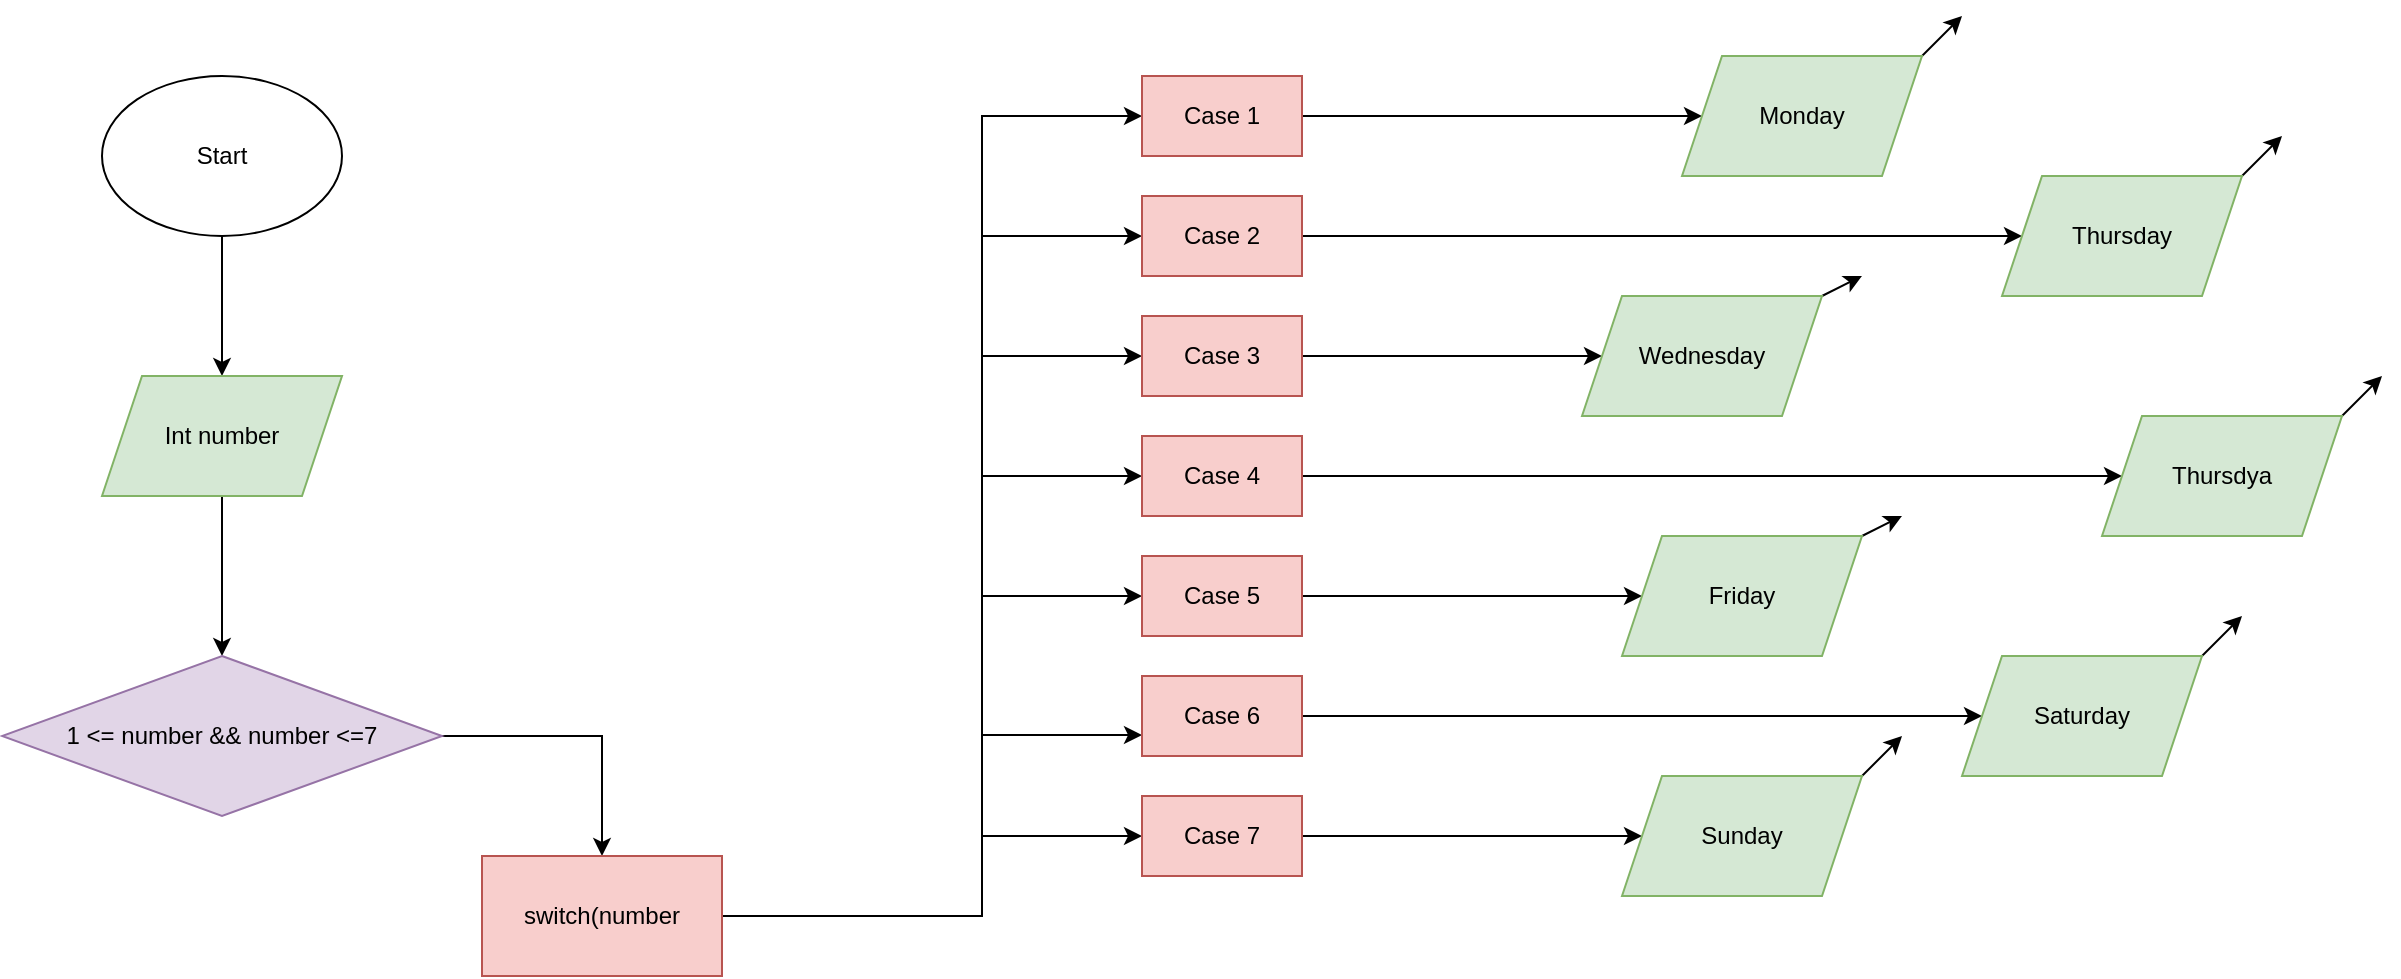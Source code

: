 <mxfile version="24.3.1" type="github">
  <diagram id="C5RBs43oDa-KdzZeNtuy" name="Page-1">
    <mxGraphModel dx="826" dy="429" grid="1" gridSize="10" guides="1" tooltips="1" connect="1" arrows="1" fold="1" page="1" pageScale="1" pageWidth="827" pageHeight="1169" math="0" shadow="0">
      <root>
        <mxCell id="WIyWlLk6GJQsqaUBKTNV-0" />
        <mxCell id="WIyWlLk6GJQsqaUBKTNV-1" parent="WIyWlLk6GJQsqaUBKTNV-0" />
        <mxCell id="QN7F65s4U3_cVk7geyvK-4" value="" style="edgeStyle=orthogonalEdgeStyle;rounded=0;orthogonalLoop=1;jettySize=auto;html=1;" parent="WIyWlLk6GJQsqaUBKTNV-1" source="QN7F65s4U3_cVk7geyvK-0" target="QN7F65s4U3_cVk7geyvK-3" edge="1">
          <mxGeometry relative="1" as="geometry" />
        </mxCell>
        <mxCell id="QN7F65s4U3_cVk7geyvK-0" value="Start" style="ellipse;whiteSpace=wrap;html=1;" parent="WIyWlLk6GJQsqaUBKTNV-1" vertex="1">
          <mxGeometry x="80" y="60" width="120" height="80" as="geometry" />
        </mxCell>
        <mxCell id="QN7F65s4U3_cVk7geyvK-6" value="" style="edgeStyle=orthogonalEdgeStyle;rounded=0;orthogonalLoop=1;jettySize=auto;html=1;" parent="WIyWlLk6GJQsqaUBKTNV-1" source="QN7F65s4U3_cVk7geyvK-3" target="QN7F65s4U3_cVk7geyvK-5" edge="1">
          <mxGeometry relative="1" as="geometry" />
        </mxCell>
        <mxCell id="QN7F65s4U3_cVk7geyvK-3" value="Int number" style="shape=parallelogram;perimeter=parallelogramPerimeter;whiteSpace=wrap;html=1;fixedSize=1;fillColor=#d5e8d4;strokeColor=#82b366;" parent="WIyWlLk6GJQsqaUBKTNV-1" vertex="1">
          <mxGeometry x="80" y="210" width="120" height="60" as="geometry" />
        </mxCell>
        <mxCell id="QN7F65s4U3_cVk7geyvK-8" value="" style="edgeStyle=orthogonalEdgeStyle;rounded=0;orthogonalLoop=1;jettySize=auto;html=1;" parent="WIyWlLk6GJQsqaUBKTNV-1" source="QN7F65s4U3_cVk7geyvK-5" target="QN7F65s4U3_cVk7geyvK-7" edge="1">
          <mxGeometry relative="1" as="geometry" />
        </mxCell>
        <mxCell id="QN7F65s4U3_cVk7geyvK-5" value="1 &amp;lt;= number &amp;amp;&amp;amp; number &amp;lt;=7" style="rhombus;whiteSpace=wrap;html=1;fillColor=#e1d5e7;strokeColor=#9673a6;" parent="WIyWlLk6GJQsqaUBKTNV-1" vertex="1">
          <mxGeometry x="30" y="350" width="220" height="80" as="geometry" />
        </mxCell>
        <mxCell id="QN7F65s4U3_cVk7geyvK-12" style="edgeStyle=elbowEdgeStyle;rounded=0;orthogonalLoop=1;jettySize=auto;html=1;" parent="WIyWlLk6GJQsqaUBKTNV-1" source="QN7F65s4U3_cVk7geyvK-7" edge="1">
          <mxGeometry relative="1" as="geometry">
            <mxPoint x="600" y="80" as="targetPoint" />
            <Array as="points">
              <mxPoint x="520" y="230" />
              <mxPoint x="520" y="230" />
            </Array>
          </mxGeometry>
        </mxCell>
        <mxCell id="QN7F65s4U3_cVk7geyvK-7" value="switch(number" style="whiteSpace=wrap;html=1;fillColor=#f8cecc;strokeColor=#b85450;" parent="WIyWlLk6GJQsqaUBKTNV-1" vertex="1">
          <mxGeometry x="270" y="450" width="120" height="60" as="geometry" />
        </mxCell>
        <mxCell id="QN7F65s4U3_cVk7geyvK-16" value="" style="endArrow=classic;html=1;rounded=0;" parent="WIyWlLk6GJQsqaUBKTNV-1" edge="1">
          <mxGeometry width="50" height="50" relative="1" as="geometry">
            <mxPoint x="520" y="200" as="sourcePoint" />
            <mxPoint x="600" y="200" as="targetPoint" />
          </mxGeometry>
        </mxCell>
        <mxCell id="QN7F65s4U3_cVk7geyvK-18" value="" style="endArrow=classic;html=1;rounded=0;" parent="WIyWlLk6GJQsqaUBKTNV-1" edge="1">
          <mxGeometry width="50" height="50" relative="1" as="geometry">
            <mxPoint x="520" y="140" as="sourcePoint" />
            <mxPoint x="600" y="140" as="targetPoint" />
            <Array as="points">
              <mxPoint x="560" y="140" />
            </Array>
          </mxGeometry>
        </mxCell>
        <mxCell id="QN7F65s4U3_cVk7geyvK-19" value="" style="endArrow=classic;html=1;rounded=0;" parent="WIyWlLk6GJQsqaUBKTNV-1" edge="1">
          <mxGeometry width="50" height="50" relative="1" as="geometry">
            <mxPoint x="520" y="260" as="sourcePoint" />
            <mxPoint x="600" y="260" as="targetPoint" />
          </mxGeometry>
        </mxCell>
        <mxCell id="QN7F65s4U3_cVk7geyvK-20" value="" style="endArrow=classic;html=1;rounded=0;" parent="WIyWlLk6GJQsqaUBKTNV-1" edge="1">
          <mxGeometry width="50" height="50" relative="1" as="geometry">
            <mxPoint x="520" y="320" as="sourcePoint" />
            <mxPoint x="600" y="320" as="targetPoint" />
          </mxGeometry>
        </mxCell>
        <mxCell id="QN7F65s4U3_cVk7geyvK-21" value="" style="endArrow=classic;html=1;rounded=0;" parent="WIyWlLk6GJQsqaUBKTNV-1" edge="1">
          <mxGeometry width="50" height="50" relative="1" as="geometry">
            <mxPoint x="520" y="389.5" as="sourcePoint" />
            <mxPoint x="600" y="389.5" as="targetPoint" />
          </mxGeometry>
        </mxCell>
        <mxCell id="QN7F65s4U3_cVk7geyvK-22" value="" style="endArrow=classic;html=1;rounded=0;" parent="WIyWlLk6GJQsqaUBKTNV-1" edge="1">
          <mxGeometry width="50" height="50" relative="1" as="geometry">
            <mxPoint x="520" y="440" as="sourcePoint" />
            <mxPoint x="600" y="440" as="targetPoint" />
          </mxGeometry>
        </mxCell>
        <mxCell id="kw9ULltnJTTpe395-Ypx-10" value="" style="edgeStyle=orthogonalEdgeStyle;rounded=0;orthogonalLoop=1;jettySize=auto;html=1;" parent="WIyWlLk6GJQsqaUBKTNV-1" source="QN7F65s4U3_cVk7geyvK-23" target="kw9ULltnJTTpe395-Ypx-9" edge="1">
          <mxGeometry relative="1" as="geometry" />
        </mxCell>
        <mxCell id="QN7F65s4U3_cVk7geyvK-23" value="Case 1" style="rounded=0;whiteSpace=wrap;html=1;fillColor=#f8cecc;strokeColor=#b85450;" parent="WIyWlLk6GJQsqaUBKTNV-1" vertex="1">
          <mxGeometry x="600" y="60" width="80" height="40" as="geometry" />
        </mxCell>
        <mxCell id="kw9ULltnJTTpe395-Ypx-15" value="" style="edgeStyle=orthogonalEdgeStyle;rounded=0;orthogonalLoop=1;jettySize=auto;html=1;" parent="WIyWlLk6GJQsqaUBKTNV-1" source="kw9ULltnJTTpe395-Ypx-0" target="kw9ULltnJTTpe395-Ypx-14" edge="1">
          <mxGeometry relative="1" as="geometry" />
        </mxCell>
        <mxCell id="kw9ULltnJTTpe395-Ypx-0" value="Case 2" style="rounded=0;whiteSpace=wrap;html=1;fillColor=#f8cecc;strokeColor=#b85450;" parent="WIyWlLk6GJQsqaUBKTNV-1" vertex="1">
          <mxGeometry x="600" y="120" width="80" height="40" as="geometry" />
        </mxCell>
        <mxCell id="kw9ULltnJTTpe395-Ypx-17" value="" style="edgeStyle=orthogonalEdgeStyle;rounded=0;orthogonalLoop=1;jettySize=auto;html=1;" parent="WIyWlLk6GJQsqaUBKTNV-1" source="kw9ULltnJTTpe395-Ypx-3" target="kw9ULltnJTTpe395-Ypx-16" edge="1">
          <mxGeometry relative="1" as="geometry" />
        </mxCell>
        <mxCell id="kw9ULltnJTTpe395-Ypx-3" value="Case 3" style="rounded=0;whiteSpace=wrap;html=1;fillColor=#f8cecc;strokeColor=#b85450;" parent="WIyWlLk6GJQsqaUBKTNV-1" vertex="1">
          <mxGeometry x="600" y="180" width="80" height="40" as="geometry" />
        </mxCell>
        <mxCell id="kw9ULltnJTTpe395-Ypx-19" value="" style="edgeStyle=orthogonalEdgeStyle;rounded=0;orthogonalLoop=1;jettySize=auto;html=1;" parent="WIyWlLk6GJQsqaUBKTNV-1" source="kw9ULltnJTTpe395-Ypx-5" target="kw9ULltnJTTpe395-Ypx-18" edge="1">
          <mxGeometry relative="1" as="geometry" />
        </mxCell>
        <mxCell id="kw9ULltnJTTpe395-Ypx-5" value="Case 4" style="rounded=0;whiteSpace=wrap;html=1;fillColor=#f8cecc;strokeColor=#b85450;" parent="WIyWlLk6GJQsqaUBKTNV-1" vertex="1">
          <mxGeometry x="600" y="240" width="80" height="40" as="geometry" />
        </mxCell>
        <mxCell id="kw9ULltnJTTpe395-Ypx-21" value="" style="edgeStyle=orthogonalEdgeStyle;rounded=0;orthogonalLoop=1;jettySize=auto;html=1;" parent="WIyWlLk6GJQsqaUBKTNV-1" source="kw9ULltnJTTpe395-Ypx-6" target="kw9ULltnJTTpe395-Ypx-20" edge="1">
          <mxGeometry relative="1" as="geometry" />
        </mxCell>
        <mxCell id="kw9ULltnJTTpe395-Ypx-6" value="Case 5" style="rounded=0;whiteSpace=wrap;html=1;fillColor=#f8cecc;strokeColor=#b85450;" parent="WIyWlLk6GJQsqaUBKTNV-1" vertex="1">
          <mxGeometry x="600" y="300" width="80" height="40" as="geometry" />
        </mxCell>
        <mxCell id="kw9ULltnJTTpe395-Ypx-25" value="" style="edgeStyle=orthogonalEdgeStyle;rounded=0;orthogonalLoop=1;jettySize=auto;html=1;" parent="WIyWlLk6GJQsqaUBKTNV-1" source="kw9ULltnJTTpe395-Ypx-7" target="kw9ULltnJTTpe395-Ypx-24" edge="1">
          <mxGeometry relative="1" as="geometry" />
        </mxCell>
        <mxCell id="kw9ULltnJTTpe395-Ypx-7" value="Case 7" style="rounded=0;whiteSpace=wrap;html=1;fillColor=#f8cecc;strokeColor=#b85450;" parent="WIyWlLk6GJQsqaUBKTNV-1" vertex="1">
          <mxGeometry x="600" y="420" width="80" height="40" as="geometry" />
        </mxCell>
        <mxCell id="kw9ULltnJTTpe395-Ypx-23" value="" style="edgeStyle=orthogonalEdgeStyle;rounded=0;orthogonalLoop=1;jettySize=auto;html=1;" parent="WIyWlLk6GJQsqaUBKTNV-1" source="kw9ULltnJTTpe395-Ypx-8" target="kw9ULltnJTTpe395-Ypx-22" edge="1">
          <mxGeometry relative="1" as="geometry" />
        </mxCell>
        <mxCell id="kw9ULltnJTTpe395-Ypx-8" value="Case 6" style="rounded=0;whiteSpace=wrap;html=1;fillColor=#f8cecc;strokeColor=#b85450;" parent="WIyWlLk6GJQsqaUBKTNV-1" vertex="1">
          <mxGeometry x="600" y="360" width="80" height="40" as="geometry" />
        </mxCell>
        <mxCell id="VD_VaY40TmDgGrdJuSsM-6" style="rounded=0;orthogonalLoop=1;jettySize=auto;html=1;exitX=1;exitY=0;exitDx=0;exitDy=0;" edge="1" parent="WIyWlLk6GJQsqaUBKTNV-1" source="kw9ULltnJTTpe395-Ypx-9">
          <mxGeometry relative="1" as="geometry">
            <mxPoint x="1010" y="30" as="targetPoint" />
          </mxGeometry>
        </mxCell>
        <mxCell id="kw9ULltnJTTpe395-Ypx-9" value="Monday" style="shape=parallelogram;perimeter=parallelogramPerimeter;whiteSpace=wrap;html=1;fixedSize=1;fillColor=#d5e8d4;strokeColor=#82b366;rounded=0;" parent="WIyWlLk6GJQsqaUBKTNV-1" vertex="1">
          <mxGeometry x="870" y="50" width="120" height="60" as="geometry" />
        </mxCell>
        <mxCell id="VD_VaY40TmDgGrdJuSsM-5" style="rounded=0;orthogonalLoop=1;jettySize=auto;html=1;exitX=1;exitY=0;exitDx=0;exitDy=0;" edge="1" parent="WIyWlLk6GJQsqaUBKTNV-1" source="kw9ULltnJTTpe395-Ypx-14">
          <mxGeometry relative="1" as="geometry">
            <mxPoint x="1170" y="90" as="targetPoint" />
          </mxGeometry>
        </mxCell>
        <mxCell id="kw9ULltnJTTpe395-Ypx-14" value="Thursday" style="shape=parallelogram;perimeter=parallelogramPerimeter;whiteSpace=wrap;html=1;fixedSize=1;fillColor=#d5e8d4;strokeColor=#82b366;rounded=0;" parent="WIyWlLk6GJQsqaUBKTNV-1" vertex="1">
          <mxGeometry x="1030" y="110" width="120" height="60" as="geometry" />
        </mxCell>
        <mxCell id="VD_VaY40TmDgGrdJuSsM-4" style="rounded=0;orthogonalLoop=1;jettySize=auto;html=1;exitX=1;exitY=0;exitDx=0;exitDy=0;" edge="1" parent="WIyWlLk6GJQsqaUBKTNV-1" source="kw9ULltnJTTpe395-Ypx-16">
          <mxGeometry relative="1" as="geometry">
            <mxPoint x="960" y="160" as="targetPoint" />
            <Array as="points">
              <mxPoint x="960" y="160" />
            </Array>
          </mxGeometry>
        </mxCell>
        <mxCell id="kw9ULltnJTTpe395-Ypx-16" value="Wednesday" style="shape=parallelogram;perimeter=parallelogramPerimeter;whiteSpace=wrap;html=1;fixedSize=1;fillColor=#d5e8d4;strokeColor=#82b366;rounded=0;" parent="WIyWlLk6GJQsqaUBKTNV-1" vertex="1">
          <mxGeometry x="820" y="170" width="120" height="60" as="geometry" />
        </mxCell>
        <mxCell id="VD_VaY40TmDgGrdJuSsM-3" style="rounded=0;orthogonalLoop=1;jettySize=auto;html=1;exitX=1;exitY=0;exitDx=0;exitDy=0;" edge="1" parent="WIyWlLk6GJQsqaUBKTNV-1" source="kw9ULltnJTTpe395-Ypx-18">
          <mxGeometry relative="1" as="geometry">
            <mxPoint x="1220" y="210" as="targetPoint" />
          </mxGeometry>
        </mxCell>
        <mxCell id="kw9ULltnJTTpe395-Ypx-18" value="Thursdya" style="shape=parallelogram;perimeter=parallelogramPerimeter;whiteSpace=wrap;html=1;fixedSize=1;fillColor=#d5e8d4;strokeColor=#82b366;rounded=0;" parent="WIyWlLk6GJQsqaUBKTNV-1" vertex="1">
          <mxGeometry x="1080" y="230" width="120" height="60" as="geometry" />
        </mxCell>
        <mxCell id="VD_VaY40TmDgGrdJuSsM-2" style="rounded=0;orthogonalLoop=1;jettySize=auto;html=1;exitX=1;exitY=0;exitDx=0;exitDy=0;" edge="1" parent="WIyWlLk6GJQsqaUBKTNV-1" source="kw9ULltnJTTpe395-Ypx-20">
          <mxGeometry relative="1" as="geometry">
            <mxPoint x="980" y="280" as="targetPoint" />
          </mxGeometry>
        </mxCell>
        <mxCell id="kw9ULltnJTTpe395-Ypx-20" value="Friday" style="shape=parallelogram;perimeter=parallelogramPerimeter;whiteSpace=wrap;html=1;fixedSize=1;fillColor=#d5e8d4;strokeColor=#82b366;rounded=0;" parent="WIyWlLk6GJQsqaUBKTNV-1" vertex="1">
          <mxGeometry x="840" y="290" width="120" height="60" as="geometry" />
        </mxCell>
        <mxCell id="VD_VaY40TmDgGrdJuSsM-1" style="rounded=0;orthogonalLoop=1;jettySize=auto;html=1;exitX=1;exitY=0;exitDx=0;exitDy=0;" edge="1" parent="WIyWlLk6GJQsqaUBKTNV-1" source="kw9ULltnJTTpe395-Ypx-22">
          <mxGeometry relative="1" as="geometry">
            <mxPoint x="1150" y="330" as="targetPoint" />
          </mxGeometry>
        </mxCell>
        <mxCell id="kw9ULltnJTTpe395-Ypx-22" value="Saturday" style="shape=parallelogram;perimeter=parallelogramPerimeter;whiteSpace=wrap;html=1;fixedSize=1;fillColor=#d5e8d4;strokeColor=#82b366;rounded=0;" parent="WIyWlLk6GJQsqaUBKTNV-1" vertex="1">
          <mxGeometry x="1010" y="350" width="120" height="60" as="geometry" />
        </mxCell>
        <mxCell id="VD_VaY40TmDgGrdJuSsM-0" style="rounded=0;orthogonalLoop=1;jettySize=auto;html=1;exitX=1;exitY=0;exitDx=0;exitDy=0;" edge="1" parent="WIyWlLk6GJQsqaUBKTNV-1" source="kw9ULltnJTTpe395-Ypx-24">
          <mxGeometry relative="1" as="geometry">
            <mxPoint x="980" y="390" as="targetPoint" />
          </mxGeometry>
        </mxCell>
        <mxCell id="kw9ULltnJTTpe395-Ypx-24" value="Sunday" style="shape=parallelogram;perimeter=parallelogramPerimeter;whiteSpace=wrap;html=1;fixedSize=1;fillColor=#d5e8d4;strokeColor=#82b366;rounded=0;" parent="WIyWlLk6GJQsqaUBKTNV-1" vertex="1">
          <mxGeometry x="840" y="410" width="120" height="60" as="geometry" />
        </mxCell>
      </root>
    </mxGraphModel>
  </diagram>
</mxfile>
